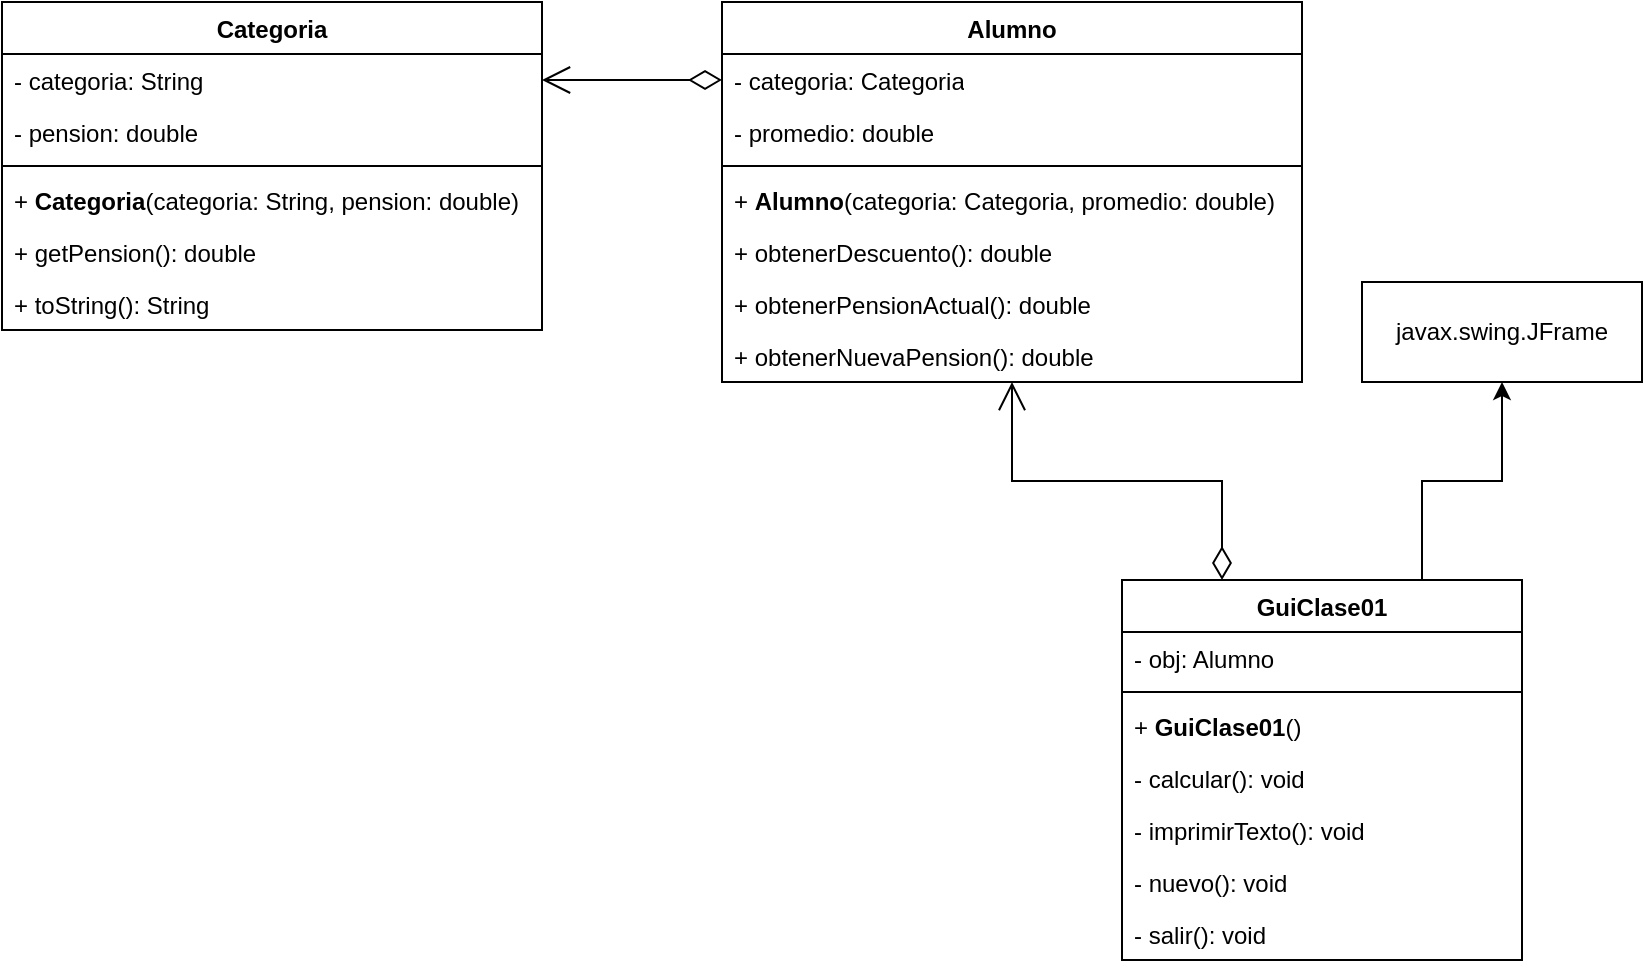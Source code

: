 <mxfile version="26.0.9">
  <diagram name="Página-1" id="AdmhpoDNCIeKzsFwePqF">
    <mxGraphModel dx="1974" dy="1838" grid="1" gridSize="10" guides="1" tooltips="1" connect="1" arrows="1" fold="1" page="1" pageScale="1" pageWidth="827" pageHeight="1169" math="0" shadow="0">
      <root>
        <mxCell id="0" />
        <mxCell id="1" parent="0" />
        <mxCell id="KlOFYcPdfgAgVmODGOsE-1" value="Alumno" style="swimlane;fontStyle=1;align=center;verticalAlign=top;childLayout=stackLayout;horizontal=1;startSize=26;horizontalStack=0;resizeParent=1;resizeParentMax=0;resizeLast=0;collapsible=1;marginBottom=0;whiteSpace=wrap;html=1;" vertex="1" parent="1">
          <mxGeometry x="70" y="-242" width="290" height="190" as="geometry" />
        </mxCell>
        <mxCell id="KlOFYcPdfgAgVmODGOsE-2" value="- categoria: Categoria" style="text;strokeColor=none;fillColor=none;align=left;verticalAlign=top;spacingLeft=4;spacingRight=4;overflow=hidden;rotatable=0;points=[[0,0.5],[1,0.5]];portConstraint=eastwest;whiteSpace=wrap;html=1;" vertex="1" parent="KlOFYcPdfgAgVmODGOsE-1">
          <mxGeometry y="26" width="290" height="26" as="geometry" />
        </mxCell>
        <mxCell id="KlOFYcPdfgAgVmODGOsE-26" value="- promedio: double" style="text;strokeColor=none;fillColor=none;align=left;verticalAlign=top;spacingLeft=4;spacingRight=4;overflow=hidden;rotatable=0;points=[[0,0.5],[1,0.5]];portConstraint=eastwest;whiteSpace=wrap;html=1;" vertex="1" parent="KlOFYcPdfgAgVmODGOsE-1">
          <mxGeometry y="52" width="290" height="26" as="geometry" />
        </mxCell>
        <mxCell id="KlOFYcPdfgAgVmODGOsE-3" value="" style="line;strokeWidth=1;fillColor=none;align=left;verticalAlign=middle;spacingTop=-1;spacingLeft=3;spacingRight=3;rotatable=0;labelPosition=right;points=[];portConstraint=eastwest;strokeColor=inherit;" vertex="1" parent="KlOFYcPdfgAgVmODGOsE-1">
          <mxGeometry y="78" width="290" height="8" as="geometry" />
        </mxCell>
        <mxCell id="KlOFYcPdfgAgVmODGOsE-4" value="+&amp;nbsp;&lt;span style=&quot;font-weight: 700; text-align: center;&quot;&gt;Alumno&lt;/span&gt;(categoria: Categoria, promedio: double)" style="text;strokeColor=none;fillColor=none;align=left;verticalAlign=top;spacingLeft=4;spacingRight=4;overflow=hidden;rotatable=0;points=[[0,0.5],[1,0.5]];portConstraint=eastwest;whiteSpace=wrap;html=1;" vertex="1" parent="KlOFYcPdfgAgVmODGOsE-1">
          <mxGeometry y="86" width="290" height="26" as="geometry" />
        </mxCell>
        <mxCell id="KlOFYcPdfgAgVmODGOsE-6" value="+&amp;nbsp;obtenerDescuento(): double" style="text;strokeColor=none;fillColor=none;align=left;verticalAlign=top;spacingLeft=4;spacingRight=4;overflow=hidden;rotatable=0;points=[[0,0.5],[1,0.5]];portConstraint=eastwest;whiteSpace=wrap;html=1;" vertex="1" parent="KlOFYcPdfgAgVmODGOsE-1">
          <mxGeometry y="112" width="290" height="26" as="geometry" />
        </mxCell>
        <mxCell id="KlOFYcPdfgAgVmODGOsE-7" value="+&amp;nbsp;obtenerPensionActual(): double" style="text;strokeColor=none;fillColor=none;align=left;verticalAlign=top;spacingLeft=4;spacingRight=4;overflow=hidden;rotatable=0;points=[[0,0.5],[1,0.5]];portConstraint=eastwest;whiteSpace=wrap;html=1;" vertex="1" parent="KlOFYcPdfgAgVmODGOsE-1">
          <mxGeometry y="138" width="290" height="26" as="geometry" />
        </mxCell>
        <mxCell id="KlOFYcPdfgAgVmODGOsE-24" value="+&amp;nbsp;obtenerNuevaPension(): double" style="text;strokeColor=none;fillColor=none;align=left;verticalAlign=top;spacingLeft=4;spacingRight=4;overflow=hidden;rotatable=0;points=[[0,0.5],[1,0.5]];portConstraint=eastwest;whiteSpace=wrap;html=1;" vertex="1" parent="KlOFYcPdfgAgVmODGOsE-1">
          <mxGeometry y="164" width="290" height="26" as="geometry" />
        </mxCell>
        <mxCell id="KlOFYcPdfgAgVmODGOsE-18" style="edgeStyle=orthogonalEdgeStyle;rounded=0;orthogonalLoop=1;jettySize=auto;html=1;entryX=0.5;entryY=1;entryDx=0;entryDy=0;exitX=0.75;exitY=0;exitDx=0;exitDy=0;" edge="1" parent="1" source="KlOFYcPdfgAgVmODGOsE-8" target="KlOFYcPdfgAgVmODGOsE-14">
          <mxGeometry relative="1" as="geometry" />
        </mxCell>
        <mxCell id="KlOFYcPdfgAgVmODGOsE-8" value="GuiClase01" style="swimlane;fontStyle=1;align=center;verticalAlign=top;childLayout=stackLayout;horizontal=1;startSize=26;horizontalStack=0;resizeParent=1;resizeParentMax=0;resizeLast=0;collapsible=1;marginBottom=0;whiteSpace=wrap;html=1;" vertex="1" parent="1">
          <mxGeometry x="270" y="47" width="200" height="190" as="geometry" />
        </mxCell>
        <mxCell id="KlOFYcPdfgAgVmODGOsE-9" value="- obj: Alumno" style="text;strokeColor=none;fillColor=none;align=left;verticalAlign=top;spacingLeft=4;spacingRight=4;overflow=hidden;rotatable=0;points=[[0,0.5],[1,0.5]];portConstraint=eastwest;whiteSpace=wrap;html=1;" vertex="1" parent="KlOFYcPdfgAgVmODGOsE-8">
          <mxGeometry y="26" width="200" height="26" as="geometry" />
        </mxCell>
        <mxCell id="KlOFYcPdfgAgVmODGOsE-10" value="" style="line;strokeWidth=1;fillColor=none;align=left;verticalAlign=middle;spacingTop=-1;spacingLeft=3;spacingRight=3;rotatable=0;labelPosition=right;points=[];portConstraint=eastwest;strokeColor=inherit;" vertex="1" parent="KlOFYcPdfgAgVmODGOsE-8">
          <mxGeometry y="52" width="200" height="8" as="geometry" />
        </mxCell>
        <mxCell id="KlOFYcPdfgAgVmODGOsE-11" value="+&amp;nbsp;&lt;span style=&quot;font-weight: 700; text-align: center;&quot;&gt;GuiClase01&lt;/span&gt;()" style="text;strokeColor=none;fillColor=none;align=left;verticalAlign=top;spacingLeft=4;spacingRight=4;overflow=hidden;rotatable=0;points=[[0,0.5],[1,0.5]];portConstraint=eastwest;whiteSpace=wrap;html=1;" vertex="1" parent="KlOFYcPdfgAgVmODGOsE-8">
          <mxGeometry y="60" width="200" height="26" as="geometry" />
        </mxCell>
        <mxCell id="KlOFYcPdfgAgVmODGOsE-12" value="- calcular(): void" style="text;strokeColor=none;fillColor=none;align=left;verticalAlign=top;spacingLeft=4;spacingRight=4;overflow=hidden;rotatable=0;points=[[0,0.5],[1,0.5]];portConstraint=eastwest;whiteSpace=wrap;html=1;" vertex="1" parent="KlOFYcPdfgAgVmODGOsE-8">
          <mxGeometry y="86" width="200" height="26" as="geometry" />
        </mxCell>
        <mxCell id="KlOFYcPdfgAgVmODGOsE-13" value="- imprimirTexto(): void" style="text;strokeColor=none;fillColor=none;align=left;verticalAlign=top;spacingLeft=4;spacingRight=4;overflow=hidden;rotatable=0;points=[[0,0.5],[1,0.5]];portConstraint=eastwest;whiteSpace=wrap;html=1;" vertex="1" parent="KlOFYcPdfgAgVmODGOsE-8">
          <mxGeometry y="112" width="200" height="26" as="geometry" />
        </mxCell>
        <mxCell id="KlOFYcPdfgAgVmODGOsE-39" value="- nuevo(): void" style="text;strokeColor=none;fillColor=none;align=left;verticalAlign=top;spacingLeft=4;spacingRight=4;overflow=hidden;rotatable=0;points=[[0,0.5],[1,0.5]];portConstraint=eastwest;whiteSpace=wrap;html=1;" vertex="1" parent="KlOFYcPdfgAgVmODGOsE-8">
          <mxGeometry y="138" width="200" height="26" as="geometry" />
        </mxCell>
        <mxCell id="KlOFYcPdfgAgVmODGOsE-40" value="- salir(): void" style="text;strokeColor=none;fillColor=none;align=left;verticalAlign=top;spacingLeft=4;spacingRight=4;overflow=hidden;rotatable=0;points=[[0,0.5],[1,0.5]];portConstraint=eastwest;whiteSpace=wrap;html=1;" vertex="1" parent="KlOFYcPdfgAgVmODGOsE-8">
          <mxGeometry y="164" width="200" height="26" as="geometry" />
        </mxCell>
        <mxCell id="KlOFYcPdfgAgVmODGOsE-14" value="javax.swing.JFrame" style="html=1;whiteSpace=wrap;" vertex="1" parent="1">
          <mxGeometry x="390" y="-102" width="140" height="50" as="geometry" />
        </mxCell>
        <mxCell id="KlOFYcPdfgAgVmODGOsE-19" value="" style="endArrow=open;html=1;endSize=12;startArrow=diamondThin;startSize=14;startFill=0;edgeStyle=orthogonalEdgeStyle;align=left;verticalAlign=bottom;rounded=0;entryX=0.5;entryY=1;entryDx=0;entryDy=0;exitX=0.25;exitY=0;exitDx=0;exitDy=0;" edge="1" parent="1" source="KlOFYcPdfgAgVmODGOsE-8" target="KlOFYcPdfgAgVmODGOsE-1">
          <mxGeometry x="-1" y="3" relative="1" as="geometry">
            <mxPoint x="130" y="-20" as="sourcePoint" />
            <mxPoint x="290" y="-20" as="targetPoint" />
          </mxGeometry>
        </mxCell>
        <mxCell id="KlOFYcPdfgAgVmODGOsE-27" value="Categoria" style="swimlane;fontStyle=1;align=center;verticalAlign=top;childLayout=stackLayout;horizontal=1;startSize=26;horizontalStack=0;resizeParent=1;resizeParentMax=0;resizeLast=0;collapsible=1;marginBottom=0;whiteSpace=wrap;html=1;" vertex="1" parent="1">
          <mxGeometry x="-290" y="-242" width="270" height="164" as="geometry" />
        </mxCell>
        <mxCell id="KlOFYcPdfgAgVmODGOsE-28" value="- categoria: String" style="text;strokeColor=none;fillColor=none;align=left;verticalAlign=top;spacingLeft=4;spacingRight=4;overflow=hidden;rotatable=0;points=[[0,0.5],[1,0.5]];portConstraint=eastwest;whiteSpace=wrap;html=1;" vertex="1" parent="KlOFYcPdfgAgVmODGOsE-27">
          <mxGeometry y="26" width="270" height="26" as="geometry" />
        </mxCell>
        <mxCell id="KlOFYcPdfgAgVmODGOsE-29" value="- pension: double" style="text;strokeColor=none;fillColor=none;align=left;verticalAlign=top;spacingLeft=4;spacingRight=4;overflow=hidden;rotatable=0;points=[[0,0.5],[1,0.5]];portConstraint=eastwest;whiteSpace=wrap;html=1;" vertex="1" parent="KlOFYcPdfgAgVmODGOsE-27">
          <mxGeometry y="52" width="270" height="26" as="geometry" />
        </mxCell>
        <mxCell id="KlOFYcPdfgAgVmODGOsE-30" value="" style="line;strokeWidth=1;fillColor=none;align=left;verticalAlign=middle;spacingTop=-1;spacingLeft=3;spacingRight=3;rotatable=0;labelPosition=right;points=[];portConstraint=eastwest;strokeColor=inherit;" vertex="1" parent="KlOFYcPdfgAgVmODGOsE-27">
          <mxGeometry y="78" width="270" height="8" as="geometry" />
        </mxCell>
        <mxCell id="KlOFYcPdfgAgVmODGOsE-31" value="+&amp;nbsp;&lt;span style=&quot;font-weight: 700; text-align: center;&quot;&gt;Categoria&lt;/span&gt;(categoria: String, pension: double)" style="text;strokeColor=none;fillColor=none;align=left;verticalAlign=top;spacingLeft=4;spacingRight=4;overflow=hidden;rotatable=0;points=[[0,0.5],[1,0.5]];portConstraint=eastwest;whiteSpace=wrap;html=1;" vertex="1" parent="KlOFYcPdfgAgVmODGOsE-27">
          <mxGeometry y="86" width="270" height="26" as="geometry" />
        </mxCell>
        <mxCell id="KlOFYcPdfgAgVmODGOsE-32" value="+&amp;nbsp;getPension(): double" style="text;strokeColor=none;fillColor=none;align=left;verticalAlign=top;spacingLeft=4;spacingRight=4;overflow=hidden;rotatable=0;points=[[0,0.5],[1,0.5]];portConstraint=eastwest;whiteSpace=wrap;html=1;" vertex="1" parent="KlOFYcPdfgAgVmODGOsE-27">
          <mxGeometry y="112" width="270" height="26" as="geometry" />
        </mxCell>
        <mxCell id="KlOFYcPdfgAgVmODGOsE-33" value="+&amp;nbsp;toString(): String" style="text;strokeColor=none;fillColor=none;align=left;verticalAlign=top;spacingLeft=4;spacingRight=4;overflow=hidden;rotatable=0;points=[[0,0.5],[1,0.5]];portConstraint=eastwest;whiteSpace=wrap;html=1;" vertex="1" parent="KlOFYcPdfgAgVmODGOsE-27">
          <mxGeometry y="138" width="270" height="26" as="geometry" />
        </mxCell>
        <mxCell id="KlOFYcPdfgAgVmODGOsE-38" value="" style="endArrow=open;html=1;endSize=12;startArrow=diamondThin;startSize=14;startFill=0;edgeStyle=orthogonalEdgeStyle;align=left;verticalAlign=bottom;rounded=0;entryX=1;entryY=0.5;entryDx=0;entryDy=0;exitX=0;exitY=0.5;exitDx=0;exitDy=0;" edge="1" parent="1" source="KlOFYcPdfgAgVmODGOsE-2" target="KlOFYcPdfgAgVmODGOsE-28">
          <mxGeometry x="-1" y="3" relative="1" as="geometry">
            <mxPoint x="-190" y="-10" as="sourcePoint" />
            <mxPoint x="-30" y="-10" as="targetPoint" />
          </mxGeometry>
        </mxCell>
      </root>
    </mxGraphModel>
  </diagram>
</mxfile>
